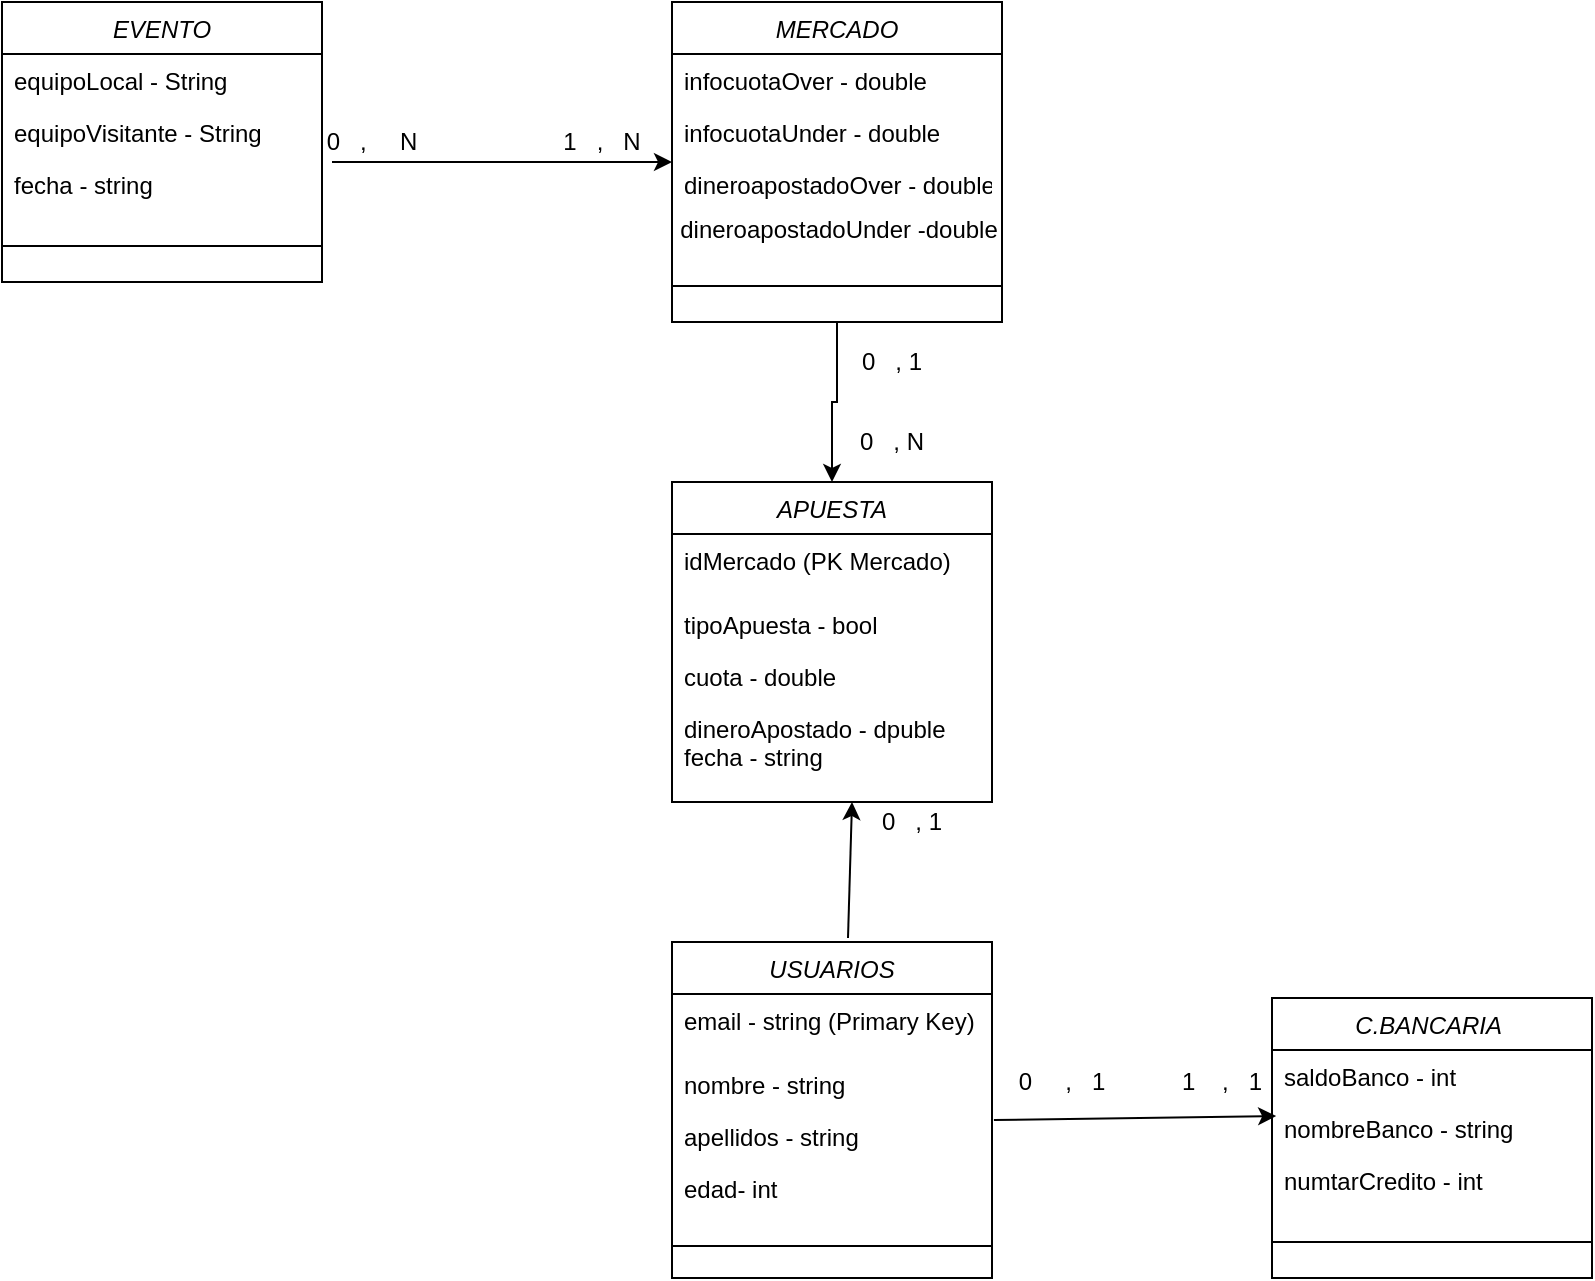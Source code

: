 <mxfile version="13.7.7" type="device"><diagram id="C5RBs43oDa-KdzZeNtuy" name="Page-1"><mxGraphModel dx="868" dy="482" grid="1" gridSize="10" guides="1" tooltips="1" connect="1" arrows="1" fold="1" page="1" pageScale="1" pageWidth="827" pageHeight="1169" math="0" shadow="0"><root><mxCell id="WIyWlLk6GJQsqaUBKTNV-0"/><mxCell id="WIyWlLk6GJQsqaUBKTNV-1" parent="WIyWlLk6GJQsqaUBKTNV-0"/><mxCell id="a7QVsmBmh7gaD4jeR2JA-25" value="" style="endArrow=classic;html=1;entryX=0;entryY=0.077;entryDx=0;entryDy=0;entryPerimeter=0;" parent="WIyWlLk6GJQsqaUBKTNV-1" target="a7QVsmBmh7gaD4jeR2JA-3" edge="1"><mxGeometry width="50" height="50" relative="1" as="geometry"><mxPoint x="180" y="160" as="sourcePoint"/><mxPoint x="240" y="250" as="targetPoint"/></mxGeometry></mxCell><mxCell id="a7QVsmBmh7gaD4jeR2JA-32" value="0&amp;nbsp; &amp;nbsp;,&amp;nbsp; &amp;nbsp; &amp;nbsp;N" style="text;html=1;strokeColor=none;fillColor=none;align=center;verticalAlign=middle;whiteSpace=wrap;rounded=0;" parent="WIyWlLk6GJQsqaUBKTNV-1" vertex="1"><mxGeometry x="175" y="140" width="50" height="20" as="geometry"/></mxCell><mxCell id="a7QVsmBmh7gaD4jeR2JA-33" value="" style="endArrow=classic;html=1;exitX=1.006;exitY=1.192;exitDx=0;exitDy=0;entryX=0.013;entryY=0.269;entryDx=0;entryDy=0;exitPerimeter=0;entryPerimeter=0;" parent="WIyWlLk6GJQsqaUBKTNV-1" source="a7QVsmBmh7gaD4jeR2JA-9" target="a7QVsmBmh7gaD4jeR2JA-22" edge="1"><mxGeometry width="50" height="50" relative="1" as="geometry"><mxPoint x="610" y="240" as="sourcePoint"/><mxPoint x="640" y="461" as="targetPoint"/></mxGeometry></mxCell><mxCell id="a7QVsmBmh7gaD4jeR2JA-34" value="1&amp;nbsp; &amp;nbsp;,&amp;nbsp; &amp;nbsp;N" style="text;html=1;strokeColor=none;fillColor=none;align=center;verticalAlign=middle;whiteSpace=wrap;rounded=0;" parent="WIyWlLk6GJQsqaUBKTNV-1" vertex="1"><mxGeometry x="290" y="140" width="50" height="20" as="geometry"/></mxCell><mxCell id="a7QVsmBmh7gaD4jeR2JA-35" value="0&amp;nbsp; &amp;nbsp; &amp;nbsp;,&amp;nbsp; &amp;nbsp;1" style="text;html=1;strokeColor=none;fillColor=none;align=center;verticalAlign=middle;whiteSpace=wrap;rounded=0;" parent="WIyWlLk6GJQsqaUBKTNV-1" vertex="1"><mxGeometry x="520" y="610" width="50" height="20" as="geometry"/></mxCell><mxCell id="a7QVsmBmh7gaD4jeR2JA-36" value="1&amp;nbsp; &amp;nbsp; ,&amp;nbsp; &amp;nbsp;1" style="text;html=1;strokeColor=none;fillColor=none;align=center;verticalAlign=middle;whiteSpace=wrap;rounded=0;" parent="WIyWlLk6GJQsqaUBKTNV-1" vertex="1"><mxGeometry x="600" y="610" width="50" height="20" as="geometry"/></mxCell><mxCell id="zkfFHV4jXpPFQw0GAbJ--0" value="EVENTO" style="swimlane;fontStyle=2;align=center;verticalAlign=top;childLayout=stackLayout;horizontal=1;startSize=26;horizontalStack=0;resizeParent=1;resizeLast=0;collapsible=1;marginBottom=0;rounded=0;shadow=0;strokeWidth=1;" parent="WIyWlLk6GJQsqaUBKTNV-1" vertex="1"><mxGeometry x="15" y="80" width="160" height="140" as="geometry"><mxRectangle x="230" y="140" width="160" height="26" as="alternateBounds"/></mxGeometry></mxCell><mxCell id="zkfFHV4jXpPFQw0GAbJ--1" value="equipoLocal - String" style="text;align=left;verticalAlign=top;spacingLeft=4;spacingRight=4;overflow=hidden;rotatable=0;points=[[0,0.5],[1,0.5]];portConstraint=eastwest;" parent="zkfFHV4jXpPFQw0GAbJ--0" vertex="1"><mxGeometry y="26" width="160" height="26" as="geometry"/></mxCell><mxCell id="zkfFHV4jXpPFQw0GAbJ--2" value="equipoVisitante - String" style="text;align=left;verticalAlign=top;spacingLeft=4;spacingRight=4;overflow=hidden;rotatable=0;points=[[0,0.5],[1,0.5]];portConstraint=eastwest;rounded=0;shadow=0;html=0;" parent="zkfFHV4jXpPFQw0GAbJ--0" vertex="1"><mxGeometry y="52" width="160" height="26" as="geometry"/></mxCell><mxCell id="zkfFHV4jXpPFQw0GAbJ--3" value="fecha - string" style="text;align=left;verticalAlign=top;spacingLeft=4;spacingRight=4;overflow=hidden;rotatable=0;points=[[0,0.5],[1,0.5]];portConstraint=eastwest;rounded=0;shadow=0;html=0;" parent="zkfFHV4jXpPFQw0GAbJ--0" vertex="1"><mxGeometry y="78" width="160" height="26" as="geometry"/></mxCell><mxCell id="zkfFHV4jXpPFQw0GAbJ--4" value="" style="line;html=1;strokeWidth=1;align=left;verticalAlign=middle;spacingTop=-1;spacingLeft=3;spacingRight=3;rotatable=0;labelPosition=right;points=[];portConstraint=eastwest;" parent="zkfFHV4jXpPFQw0GAbJ--0" vertex="1"><mxGeometry y="104" width="160" height="36" as="geometry"/></mxCell><mxCell id="DxHwKRgHZiNm_Ec181SO-2" style="edgeStyle=orthogonalEdgeStyle;rounded=0;orthogonalLoop=1;jettySize=auto;html=1;exitX=0.5;exitY=1;exitDx=0;exitDy=0;entryX=0.5;entryY=0;entryDx=0;entryDy=0;" parent="WIyWlLk6GJQsqaUBKTNV-1" source="a7QVsmBmh7gaD4jeR2JA-0" target="VudwWRuuv7h4fMOx2qkJ-0" edge="1"><mxGeometry relative="1" as="geometry"/></mxCell><mxCell id="a7QVsmBmh7gaD4jeR2JA-0" value="MERCADO" style="swimlane;fontStyle=2;align=center;verticalAlign=top;childLayout=stackLayout;horizontal=1;startSize=26;horizontalStack=0;resizeParent=1;resizeLast=0;collapsible=1;marginBottom=0;rounded=0;shadow=0;strokeWidth=1;" parent="WIyWlLk6GJQsqaUBKTNV-1" vertex="1"><mxGeometry x="350" y="80" width="165" height="160" as="geometry"><mxRectangle x="230" y="140" width="160" height="26" as="alternateBounds"/></mxGeometry></mxCell><mxCell id="a7QVsmBmh7gaD4jeR2JA-1" value="infocuotaOver - double" style="text;align=left;verticalAlign=top;spacingLeft=4;spacingRight=4;overflow=hidden;rotatable=0;points=[[0,0.5],[1,0.5]];portConstraint=eastwest;" parent="a7QVsmBmh7gaD4jeR2JA-0" vertex="1"><mxGeometry y="26" width="165" height="26" as="geometry"/></mxCell><mxCell id="a7QVsmBmh7gaD4jeR2JA-2" value="infocuotaUnder - double" style="text;align=left;verticalAlign=top;spacingLeft=4;spacingRight=4;overflow=hidden;rotatable=0;points=[[0,0.5],[1,0.5]];portConstraint=eastwest;rounded=0;shadow=0;html=0;" parent="a7QVsmBmh7gaD4jeR2JA-0" vertex="1"><mxGeometry y="52" width="165" height="26" as="geometry"/></mxCell><mxCell id="a7QVsmBmh7gaD4jeR2JA-3" value="dineroapostadoOver - double" style="text;align=left;verticalAlign=top;spacingLeft=4;spacingRight=4;overflow=hidden;rotatable=0;points=[[0,0.5],[1,0.5]];portConstraint=eastwest;rounded=0;shadow=0;html=0;" parent="a7QVsmBmh7gaD4jeR2JA-0" vertex="1"><mxGeometry y="78" width="165" height="26" as="geometry"/></mxCell><mxCell id="a7QVsmBmh7gaD4jeR2JA-5" value="dineroapostadoUnder -double" style="text;html=1;align=center;verticalAlign=middle;resizable=0;points=[];autosize=1;" parent="a7QVsmBmh7gaD4jeR2JA-0" vertex="1"><mxGeometry y="104" width="165" height="20" as="geometry"/></mxCell><mxCell id="a7QVsmBmh7gaD4jeR2JA-4" value="" style="line;html=1;strokeWidth=1;align=left;verticalAlign=middle;spacingTop=-1;spacingLeft=3;spacingRight=3;rotatable=0;labelPosition=right;points=[];portConstraint=eastwest;" parent="a7QVsmBmh7gaD4jeR2JA-0" vertex="1"><mxGeometry y="124" width="165" height="36" as="geometry"/></mxCell><mxCell id="a7QVsmBmh7gaD4jeR2JA-7" value="USUARIOS" style="swimlane;fontStyle=2;align=center;verticalAlign=top;childLayout=stackLayout;horizontal=1;startSize=26;horizontalStack=0;resizeParent=1;resizeLast=0;collapsible=1;marginBottom=0;rounded=0;shadow=0;strokeWidth=1;" parent="WIyWlLk6GJQsqaUBKTNV-1" vertex="1"><mxGeometry x="350" y="550" width="160" height="168" as="geometry"><mxRectangle x="230" y="140" width="160" height="26" as="alternateBounds"/></mxGeometry></mxCell><mxCell id="a7QVsmBmh7gaD4jeR2JA-8" value="email - string (Primary Key)" style="text;align=left;verticalAlign=top;spacingLeft=4;spacingRight=4;overflow=hidden;rotatable=0;points=[[0,0.5],[1,0.5]];portConstraint=eastwest;" parent="a7QVsmBmh7gaD4jeR2JA-7" vertex="1"><mxGeometry y="26" width="160" height="32" as="geometry"/></mxCell><mxCell id="a7QVsmBmh7gaD4jeR2JA-9" value="nombre - string " style="text;align=left;verticalAlign=top;spacingLeft=4;spacingRight=4;overflow=hidden;rotatable=0;points=[[0,0.5],[1,0.5]];portConstraint=eastwest;rounded=0;shadow=0;html=0;" parent="a7QVsmBmh7gaD4jeR2JA-7" vertex="1"><mxGeometry y="58" width="160" height="26" as="geometry"/></mxCell><mxCell id="a7QVsmBmh7gaD4jeR2JA-10" value="apellidos - string " style="text;align=left;verticalAlign=top;spacingLeft=4;spacingRight=4;overflow=hidden;rotatable=0;points=[[0,0.5],[1,0.5]];portConstraint=eastwest;rounded=0;shadow=0;html=0;" parent="a7QVsmBmh7gaD4jeR2JA-7" vertex="1"><mxGeometry y="84" width="160" height="26" as="geometry"/></mxCell><mxCell id="a7QVsmBmh7gaD4jeR2JA-13" value="edad- int" style="text;align=left;verticalAlign=top;spacingLeft=4;spacingRight=4;overflow=hidden;rotatable=0;points=[[0,0.5],[1,0.5]];portConstraint=eastwest;rounded=0;shadow=0;html=0;" parent="a7QVsmBmh7gaD4jeR2JA-7" vertex="1"><mxGeometry y="110" width="160" height="26" as="geometry"/></mxCell><mxCell id="a7QVsmBmh7gaD4jeR2JA-12" value="" style="line;html=1;strokeWidth=1;align=left;verticalAlign=middle;spacingTop=-1;spacingLeft=3;spacingRight=3;rotatable=0;labelPosition=right;points=[];portConstraint=eastwest;" parent="a7QVsmBmh7gaD4jeR2JA-7" vertex="1"><mxGeometry y="136" width="160" height="32" as="geometry"/></mxCell><mxCell id="a7QVsmBmh7gaD4jeR2JA-20" value="C.BANCARIA " style="swimlane;fontStyle=2;align=center;verticalAlign=top;childLayout=stackLayout;horizontal=1;startSize=26;horizontalStack=0;resizeParent=1;resizeLast=0;collapsible=1;marginBottom=0;rounded=0;shadow=0;strokeWidth=1;" parent="WIyWlLk6GJQsqaUBKTNV-1" vertex="1"><mxGeometry x="650" y="578" width="160" height="140" as="geometry"><mxRectangle x="230" y="140" width="160" height="26" as="alternateBounds"/></mxGeometry></mxCell><mxCell id="a7QVsmBmh7gaD4jeR2JA-21" value="saldoBanco - int" style="text;align=left;verticalAlign=top;spacingLeft=4;spacingRight=4;overflow=hidden;rotatable=0;points=[[0,0.5],[1,0.5]];portConstraint=eastwest;" parent="a7QVsmBmh7gaD4jeR2JA-20" vertex="1"><mxGeometry y="26" width="160" height="26" as="geometry"/></mxCell><mxCell id="a7QVsmBmh7gaD4jeR2JA-22" value="nombreBanco - string" style="text;align=left;verticalAlign=top;spacingLeft=4;spacingRight=4;overflow=hidden;rotatable=0;points=[[0,0.5],[1,0.5]];portConstraint=eastwest;rounded=0;shadow=0;html=0;" parent="a7QVsmBmh7gaD4jeR2JA-20" vertex="1"><mxGeometry y="52" width="160" height="26" as="geometry"/></mxCell><mxCell id="a7QVsmBmh7gaD4jeR2JA-23" value="numtarCredito - int" style="text;align=left;verticalAlign=top;spacingLeft=4;spacingRight=4;overflow=hidden;rotatable=0;points=[[0,0.5],[1,0.5]];portConstraint=eastwest;rounded=0;shadow=0;html=0;" parent="a7QVsmBmh7gaD4jeR2JA-20" vertex="1"><mxGeometry y="78" width="160" height="26" as="geometry"/></mxCell><mxCell id="a7QVsmBmh7gaD4jeR2JA-24" value="" style="line;html=1;strokeWidth=1;align=left;verticalAlign=middle;spacingTop=-1;spacingLeft=3;spacingRight=3;rotatable=0;labelPosition=right;points=[];portConstraint=eastwest;" parent="a7QVsmBmh7gaD4jeR2JA-20" vertex="1"><mxGeometry y="104" width="160" height="36" as="geometry"/></mxCell><mxCell id="VudwWRuuv7h4fMOx2qkJ-0" value="APUESTA" style="swimlane;fontStyle=2;align=center;verticalAlign=top;childLayout=stackLayout;horizontal=1;startSize=26;horizontalStack=0;resizeParent=1;resizeLast=0;collapsible=1;marginBottom=0;rounded=0;shadow=0;strokeWidth=1;" parent="WIyWlLk6GJQsqaUBKTNV-1" vertex="1"><mxGeometry x="350" y="320" width="160" height="160" as="geometry"><mxRectangle x="230" y="140" width="160" height="26" as="alternateBounds"/></mxGeometry></mxCell><mxCell id="VudwWRuuv7h4fMOx2qkJ-1" value="idMercado (PK Mercado)" style="text;align=left;verticalAlign=top;spacingLeft=4;spacingRight=4;overflow=hidden;rotatable=0;points=[[0,0.5],[1,0.5]];portConstraint=eastwest;" parent="VudwWRuuv7h4fMOx2qkJ-0" vertex="1"><mxGeometry y="26" width="160" height="32" as="geometry"/></mxCell><mxCell id="VudwWRuuv7h4fMOx2qkJ-2" value="tipoApuesta - bool" style="text;align=left;verticalAlign=top;spacingLeft=4;spacingRight=4;overflow=hidden;rotatable=0;points=[[0,0.5],[1,0.5]];portConstraint=eastwest;rounded=0;shadow=0;html=0;" parent="VudwWRuuv7h4fMOx2qkJ-0" vertex="1"><mxGeometry y="58" width="160" height="26" as="geometry"/></mxCell><mxCell id="VudwWRuuv7h4fMOx2qkJ-3" value="cuota - double" style="text;align=left;verticalAlign=top;spacingLeft=4;spacingRight=4;overflow=hidden;rotatable=0;points=[[0,0.5],[1,0.5]];portConstraint=eastwest;rounded=0;shadow=0;html=0;" parent="VudwWRuuv7h4fMOx2qkJ-0" vertex="1"><mxGeometry y="84" width="160" height="26" as="geometry"/></mxCell><mxCell id="VudwWRuuv7h4fMOx2qkJ-4" value="dineroApostado - dpuble&#10;fecha - string" style="text;align=left;verticalAlign=top;spacingLeft=4;spacingRight=4;overflow=hidden;rotatable=0;points=[[0,0.5],[1,0.5]];portConstraint=eastwest;rounded=0;shadow=0;html=0;" parent="VudwWRuuv7h4fMOx2qkJ-0" vertex="1"><mxGeometry y="110" width="160" height="50" as="geometry"/></mxCell><mxCell id="VudwWRuuv7h4fMOx2qkJ-5" value="" style="line;html=1;strokeWidth=1;align=left;verticalAlign=middle;spacingTop=-1;spacingLeft=3;spacingRight=3;rotatable=0;labelPosition=right;points=[];portConstraint=eastwest;" parent="VudwWRuuv7h4fMOx2qkJ-0" vertex="1"><mxGeometry y="160" width="160" as="geometry"/></mxCell><mxCell id="DxHwKRgHZiNm_Ec181SO-3" value="0&amp;nbsp; &amp;nbsp;, 1" style="text;html=1;strokeColor=none;fillColor=none;align=center;verticalAlign=middle;whiteSpace=wrap;rounded=0;" parent="WIyWlLk6GJQsqaUBKTNV-1" vertex="1"><mxGeometry x="440" y="250" width="40" height="20" as="geometry"/></mxCell><mxCell id="DxHwKRgHZiNm_Ec181SO-4" value="0&amp;nbsp; &amp;nbsp;, N" style="text;html=1;strokeColor=none;fillColor=none;align=center;verticalAlign=middle;whiteSpace=wrap;rounded=0;" parent="WIyWlLk6GJQsqaUBKTNV-1" vertex="1"><mxGeometry x="440" y="290" width="40" height="20" as="geometry"/></mxCell><mxCell id="DxHwKRgHZiNm_Ec181SO-5" value="" style="endArrow=classic;html=1;exitX=0.55;exitY=-0.012;exitDx=0;exitDy=0;exitPerimeter=0;" parent="WIyWlLk6GJQsqaUBKTNV-1" source="a7QVsmBmh7gaD4jeR2JA-7" edge="1"><mxGeometry width="50" height="50" relative="1" as="geometry"><mxPoint x="390" y="530" as="sourcePoint"/><mxPoint x="440" y="480" as="targetPoint"/></mxGeometry></mxCell><mxCell id="DxHwKRgHZiNm_Ec181SO-6" value="0&amp;nbsp; &amp;nbsp;, 1" style="text;html=1;strokeColor=none;fillColor=none;align=center;verticalAlign=middle;whiteSpace=wrap;rounded=0;" parent="WIyWlLk6GJQsqaUBKTNV-1" vertex="1"><mxGeometry x="450" y="480" width="40" height="20" as="geometry"/></mxCell></root></mxGraphModel></diagram></mxfile>